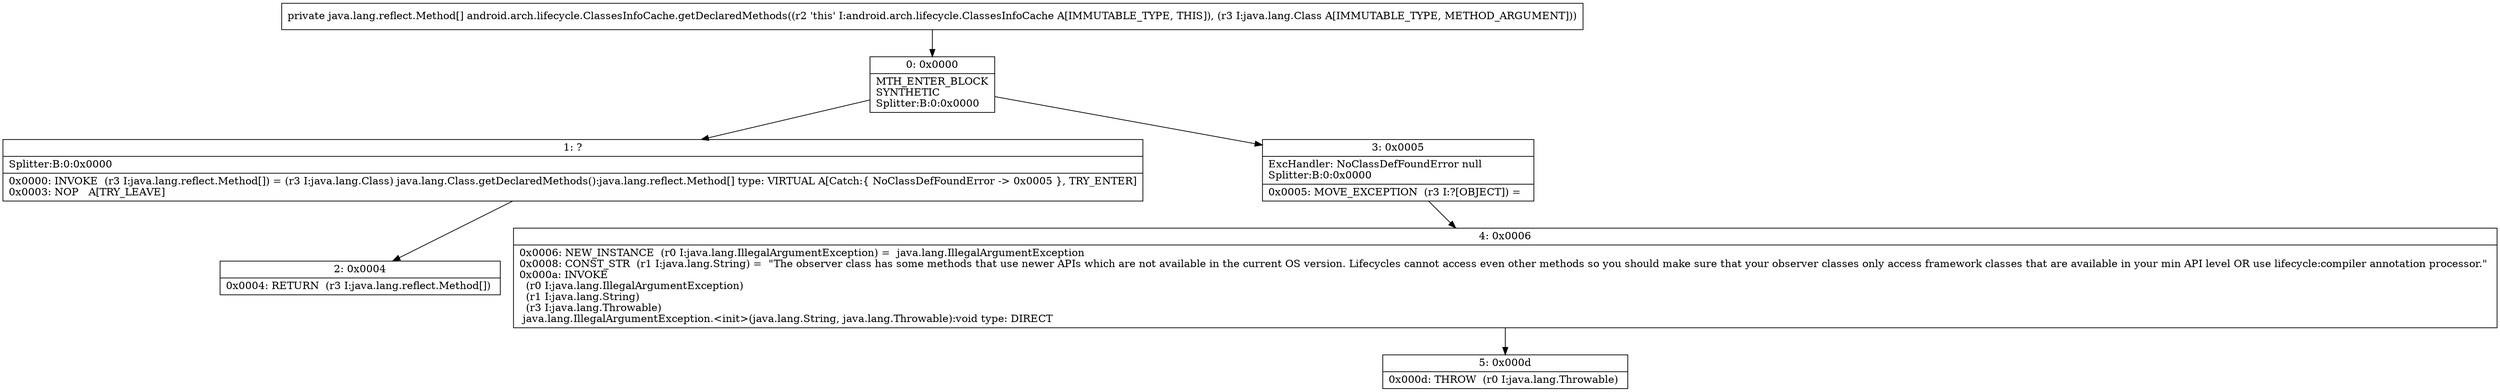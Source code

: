 digraph "CFG forandroid.arch.lifecycle.ClassesInfoCache.getDeclaredMethods(Ljava\/lang\/Class;)[Ljava\/lang\/reflect\/Method;" {
Node_0 [shape=record,label="{0\:\ 0x0000|MTH_ENTER_BLOCK\lSYNTHETIC\lSplitter:B:0:0x0000\l}"];
Node_1 [shape=record,label="{1\:\ ?|Splitter:B:0:0x0000\l|0x0000: INVOKE  (r3 I:java.lang.reflect.Method[]) = (r3 I:java.lang.Class) java.lang.Class.getDeclaredMethods():java.lang.reflect.Method[] type: VIRTUAL A[Catch:\{ NoClassDefFoundError \-\> 0x0005 \}, TRY_ENTER]\l0x0003: NOP   A[TRY_LEAVE]\l}"];
Node_2 [shape=record,label="{2\:\ 0x0004|0x0004: RETURN  (r3 I:java.lang.reflect.Method[]) \l}"];
Node_3 [shape=record,label="{3\:\ 0x0005|ExcHandler: NoClassDefFoundError null\lSplitter:B:0:0x0000\l|0x0005: MOVE_EXCEPTION  (r3 I:?[OBJECT]) =  \l}"];
Node_4 [shape=record,label="{4\:\ 0x0006|0x0006: NEW_INSTANCE  (r0 I:java.lang.IllegalArgumentException) =  java.lang.IllegalArgumentException \l0x0008: CONST_STR  (r1 I:java.lang.String) =  \"The observer class has some methods that use newer APIs which are not available in the current OS version. Lifecycles cannot access even other methods so you should make sure that your observer classes only access framework classes that are available in your min API level OR use lifecycle:compiler annotation processor.\" \l0x000a: INVOKE  \l  (r0 I:java.lang.IllegalArgumentException)\l  (r1 I:java.lang.String)\l  (r3 I:java.lang.Throwable)\l java.lang.IllegalArgumentException.\<init\>(java.lang.String, java.lang.Throwable):void type: DIRECT \l}"];
Node_5 [shape=record,label="{5\:\ 0x000d|0x000d: THROW  (r0 I:java.lang.Throwable) \l}"];
MethodNode[shape=record,label="{private java.lang.reflect.Method[] android.arch.lifecycle.ClassesInfoCache.getDeclaredMethods((r2 'this' I:android.arch.lifecycle.ClassesInfoCache A[IMMUTABLE_TYPE, THIS]), (r3 I:java.lang.Class A[IMMUTABLE_TYPE, METHOD_ARGUMENT])) }"];
MethodNode -> Node_0;
Node_0 -> Node_1;
Node_0 -> Node_3;
Node_1 -> Node_2;
Node_3 -> Node_4;
Node_4 -> Node_5;
}

